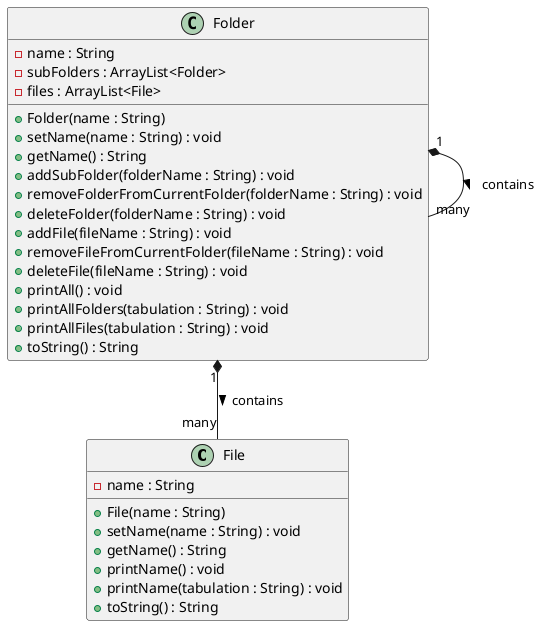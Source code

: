 @startuml

class File {
    -name : String

    +File(name : String)
    +setName(name : String) : void
    +getName() : String
    +printName() : void
    +printName(tabulation : String) : void
    +toString() : String
}

class Folder {
    -name : String
    -subFolders : ArrayList<Folder>
    -files : ArrayList<File>

    +Folder(name : String)
    +setName(name : String) : void
    +getName() : String
    +addSubFolder(folderName : String) : void
    +removeFolderFromCurrentFolder(folderName : String) : void
    +deleteFolder(folderName : String) : void
    +addFile(fileName : String) : void
    +removeFileFromCurrentFolder(fileName : String) : void
    +deleteFile(fileName : String) : void
    +printAll() : void
    +printAllFolders(tabulation : String) : void
    +printAllFiles(tabulation : String) : void
    +toString() : String
}

Folder "1" *-- "many" Folder : contains >
Folder "1" *-- "many" File : contains >

@enduml

